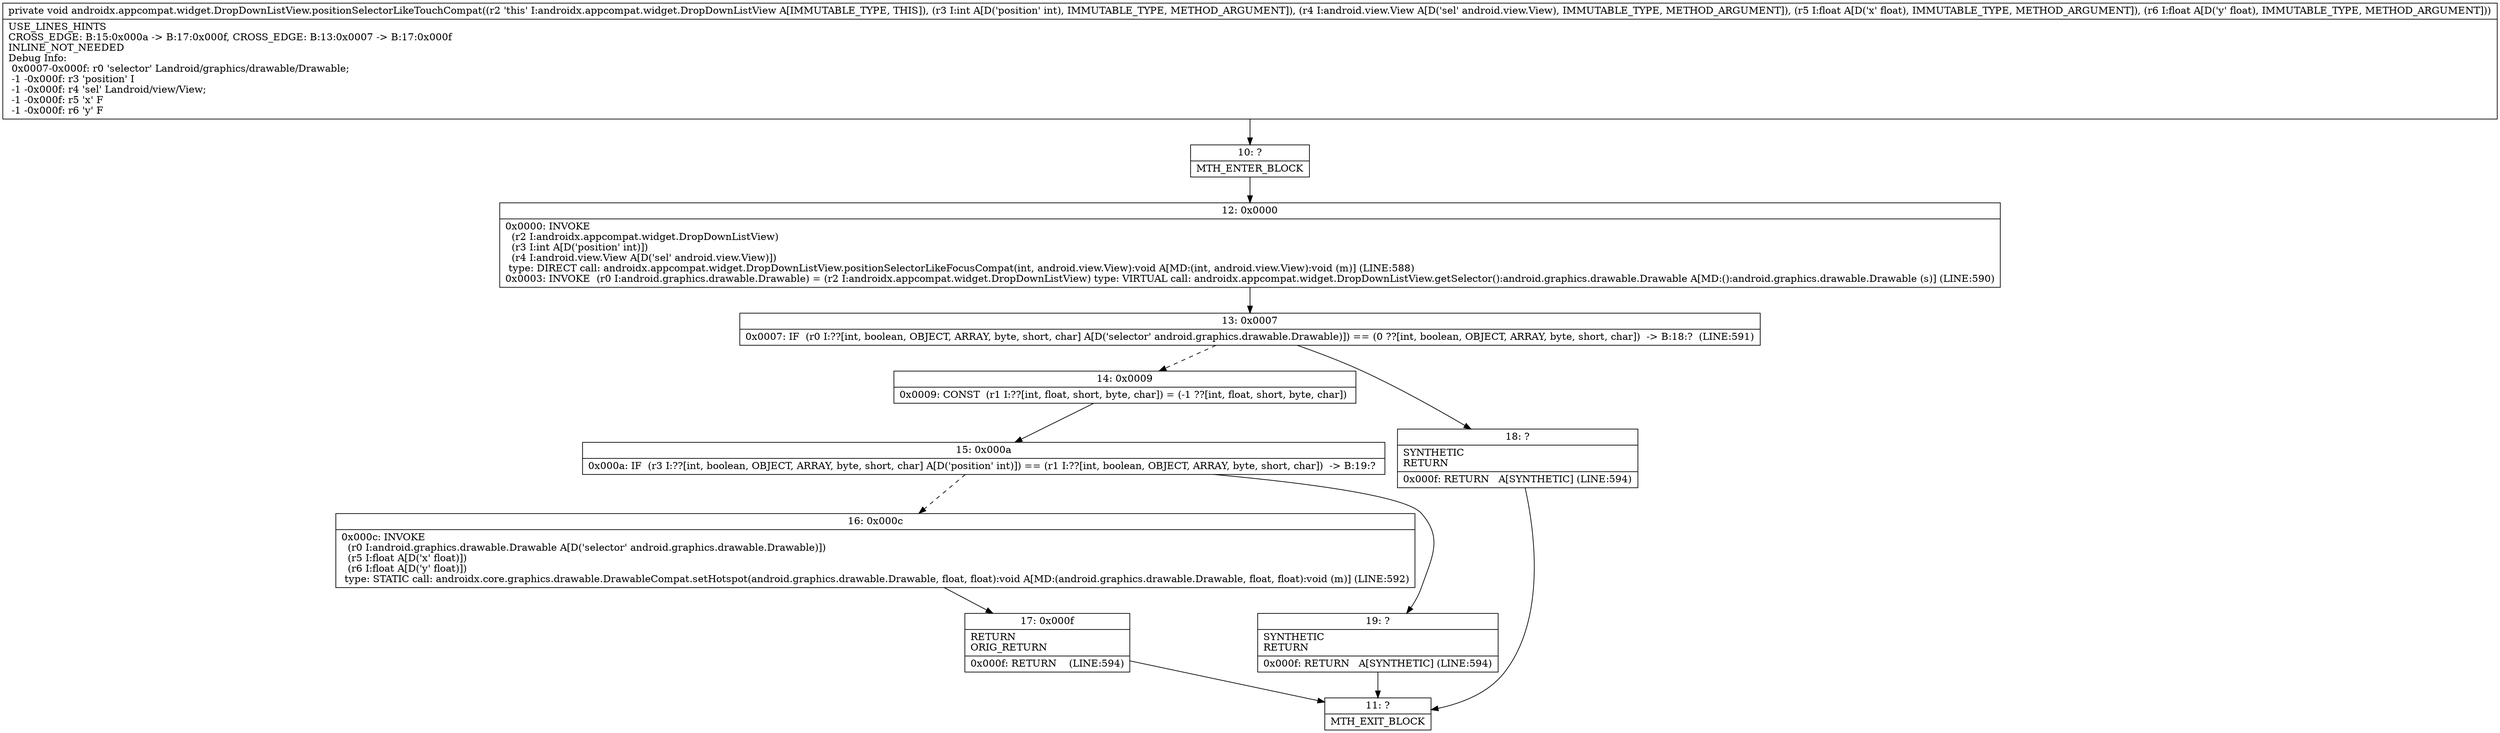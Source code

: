 digraph "CFG forandroidx.appcompat.widget.DropDownListView.positionSelectorLikeTouchCompat(ILandroid\/view\/View;FF)V" {
Node_10 [shape=record,label="{10\:\ ?|MTH_ENTER_BLOCK\l}"];
Node_12 [shape=record,label="{12\:\ 0x0000|0x0000: INVOKE  \l  (r2 I:androidx.appcompat.widget.DropDownListView)\l  (r3 I:int A[D('position' int)])\l  (r4 I:android.view.View A[D('sel' android.view.View)])\l type: DIRECT call: androidx.appcompat.widget.DropDownListView.positionSelectorLikeFocusCompat(int, android.view.View):void A[MD:(int, android.view.View):void (m)] (LINE:588)\l0x0003: INVOKE  (r0 I:android.graphics.drawable.Drawable) = (r2 I:androidx.appcompat.widget.DropDownListView) type: VIRTUAL call: androidx.appcompat.widget.DropDownListView.getSelector():android.graphics.drawable.Drawable A[MD:():android.graphics.drawable.Drawable (s)] (LINE:590)\l}"];
Node_13 [shape=record,label="{13\:\ 0x0007|0x0007: IF  (r0 I:??[int, boolean, OBJECT, ARRAY, byte, short, char] A[D('selector' android.graphics.drawable.Drawable)]) == (0 ??[int, boolean, OBJECT, ARRAY, byte, short, char])  \-\> B:18:?  (LINE:591)\l}"];
Node_14 [shape=record,label="{14\:\ 0x0009|0x0009: CONST  (r1 I:??[int, float, short, byte, char]) = (\-1 ??[int, float, short, byte, char]) \l}"];
Node_15 [shape=record,label="{15\:\ 0x000a|0x000a: IF  (r3 I:??[int, boolean, OBJECT, ARRAY, byte, short, char] A[D('position' int)]) == (r1 I:??[int, boolean, OBJECT, ARRAY, byte, short, char])  \-\> B:19:? \l}"];
Node_16 [shape=record,label="{16\:\ 0x000c|0x000c: INVOKE  \l  (r0 I:android.graphics.drawable.Drawable A[D('selector' android.graphics.drawable.Drawable)])\l  (r5 I:float A[D('x' float)])\l  (r6 I:float A[D('y' float)])\l type: STATIC call: androidx.core.graphics.drawable.DrawableCompat.setHotspot(android.graphics.drawable.Drawable, float, float):void A[MD:(android.graphics.drawable.Drawable, float, float):void (m)] (LINE:592)\l}"];
Node_17 [shape=record,label="{17\:\ 0x000f|RETURN\lORIG_RETURN\l|0x000f: RETURN    (LINE:594)\l}"];
Node_11 [shape=record,label="{11\:\ ?|MTH_EXIT_BLOCK\l}"];
Node_19 [shape=record,label="{19\:\ ?|SYNTHETIC\lRETURN\l|0x000f: RETURN   A[SYNTHETIC] (LINE:594)\l}"];
Node_18 [shape=record,label="{18\:\ ?|SYNTHETIC\lRETURN\l|0x000f: RETURN   A[SYNTHETIC] (LINE:594)\l}"];
MethodNode[shape=record,label="{private void androidx.appcompat.widget.DropDownListView.positionSelectorLikeTouchCompat((r2 'this' I:androidx.appcompat.widget.DropDownListView A[IMMUTABLE_TYPE, THIS]), (r3 I:int A[D('position' int), IMMUTABLE_TYPE, METHOD_ARGUMENT]), (r4 I:android.view.View A[D('sel' android.view.View), IMMUTABLE_TYPE, METHOD_ARGUMENT]), (r5 I:float A[D('x' float), IMMUTABLE_TYPE, METHOD_ARGUMENT]), (r6 I:float A[D('y' float), IMMUTABLE_TYPE, METHOD_ARGUMENT]))  | USE_LINES_HINTS\lCROSS_EDGE: B:15:0x000a \-\> B:17:0x000f, CROSS_EDGE: B:13:0x0007 \-\> B:17:0x000f\lINLINE_NOT_NEEDED\lDebug Info:\l  0x0007\-0x000f: r0 'selector' Landroid\/graphics\/drawable\/Drawable;\l  \-1 \-0x000f: r3 'position' I\l  \-1 \-0x000f: r4 'sel' Landroid\/view\/View;\l  \-1 \-0x000f: r5 'x' F\l  \-1 \-0x000f: r6 'y' F\l}"];
MethodNode -> Node_10;Node_10 -> Node_12;
Node_12 -> Node_13;
Node_13 -> Node_14[style=dashed];
Node_13 -> Node_18;
Node_14 -> Node_15;
Node_15 -> Node_16[style=dashed];
Node_15 -> Node_19;
Node_16 -> Node_17;
Node_17 -> Node_11;
Node_19 -> Node_11;
Node_18 -> Node_11;
}

